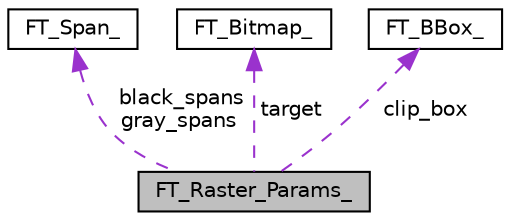 digraph "FT_Raster_Params_"
{
 // LATEX_PDF_SIZE
  edge [fontname="Helvetica",fontsize="10",labelfontname="Helvetica",labelfontsize="10"];
  node [fontname="Helvetica",fontsize="10",shape=record];
  Node1 [label="FT_Raster_Params_",height=0.2,width=0.4,color="black", fillcolor="grey75", style="filled", fontcolor="black",tooltip=" "];
  Node2 -> Node1 [dir="back",color="darkorchid3",fontsize="10",style="dashed",label=" black_spans\ngray_spans" ];
  Node2 [label="FT_Span_",height=0.2,width=0.4,color="black", fillcolor="white", style="filled",URL="$d4/dd0/structFT__Span__.html",tooltip=" "];
  Node3 -> Node1 [dir="back",color="darkorchid3",fontsize="10",style="dashed",label=" target" ];
  Node3 [label="FT_Bitmap_",height=0.2,width=0.4,color="black", fillcolor="white", style="filled",URL="$dd/d08/structFT__Bitmap__.html",tooltip=" "];
  Node4 -> Node1 [dir="back",color="darkorchid3",fontsize="10",style="dashed",label=" clip_box" ];
  Node4 [label="FT_BBox_",height=0.2,width=0.4,color="black", fillcolor="white", style="filled",URL="$d2/d52/structFT__BBox__.html",tooltip=" "];
}
